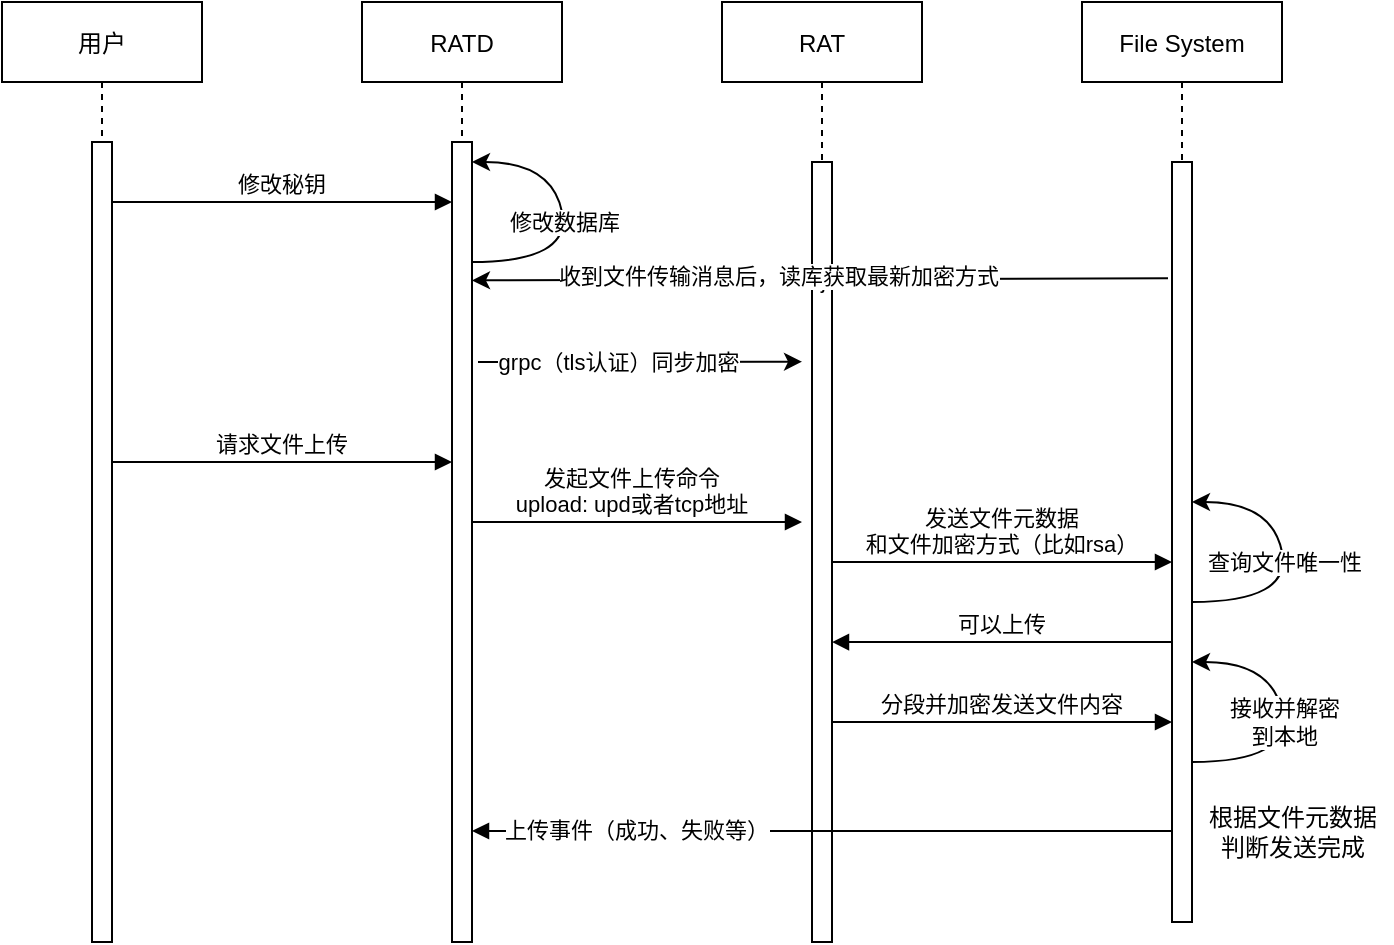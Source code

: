 <mxfile version="14.8.5" type="github">
  <diagram id="kgpKYQtTHZ0yAKxKKP6v" name="Page-1">
    <mxGraphModel dx="946" dy="619" grid="1" gridSize="10" guides="1" tooltips="1" connect="1" arrows="1" fold="1" page="1" pageScale="1" pageWidth="850" pageHeight="1100" math="0" shadow="0">
      <root>
        <mxCell id="0" />
        <mxCell id="1" parent="0" />
        <mxCell id="ZtbHd8O48yMQmEpK10x9-35" value="RATD" style="shape=umlLifeline;perimeter=lifelinePerimeter;container=1;collapsible=0;recursiveResize=0;rounded=0;shadow=0;strokeWidth=1;" parent="1" vertex="1">
          <mxGeometry x="280" y="20" width="100" height="470" as="geometry" />
        </mxCell>
        <mxCell id="ZtbHd8O48yMQmEpK10x9-36" value="" style="points=[];perimeter=orthogonalPerimeter;rounded=0;shadow=0;strokeWidth=1;" parent="ZtbHd8O48yMQmEpK10x9-35" vertex="1">
          <mxGeometry x="45" y="70" width="10" height="400" as="geometry" />
        </mxCell>
        <mxCell id="ZtbHd8O48yMQmEpK10x9-40" value="File System" style="shape=umlLifeline;perimeter=lifelinePerimeter;container=1;collapsible=0;recursiveResize=0;rounded=0;shadow=0;strokeWidth=1;" parent="1" vertex="1">
          <mxGeometry x="640" y="20" width="100" height="460" as="geometry" />
        </mxCell>
        <mxCell id="ZtbHd8O48yMQmEpK10x9-41" value="" style="points=[];perimeter=orthogonalPerimeter;rounded=0;shadow=0;strokeWidth=1;" parent="ZtbHd8O48yMQmEpK10x9-40" vertex="1">
          <mxGeometry x="45" y="80" width="10" height="380" as="geometry" />
        </mxCell>
        <mxCell id="ZtbHd8O48yMQmEpK10x9-43" value="用户" style="shape=umlLifeline;perimeter=lifelinePerimeter;container=1;collapsible=0;recursiveResize=0;rounded=0;shadow=0;strokeWidth=1;" parent="1" vertex="1">
          <mxGeometry x="100" y="20" width="100" height="470" as="geometry" />
        </mxCell>
        <mxCell id="ZtbHd8O48yMQmEpK10x9-44" value="" style="points=[];perimeter=orthogonalPerimeter;rounded=0;shadow=0;strokeWidth=1;" parent="ZtbHd8O48yMQmEpK10x9-43" vertex="1">
          <mxGeometry x="45" y="70" width="10" height="400" as="geometry" />
        </mxCell>
        <mxCell id="ZtbHd8O48yMQmEpK10x9-45" value="修改秘钥" style="verticalAlign=bottom;endArrow=block;entryX=0;entryY=0;shadow=0;strokeWidth=1;" parent="1" edge="1">
          <mxGeometry relative="1" as="geometry">
            <mxPoint x="155" y="120.0" as="sourcePoint" />
            <mxPoint x="325" y="120.0" as="targetPoint" />
          </mxGeometry>
        </mxCell>
        <mxCell id="ZtbHd8O48yMQmEpK10x9-49" value="修改数据库" style="curved=1;endArrow=classic;html=1;" parent="1" edge="1">
          <mxGeometry width="50" height="50" relative="1" as="geometry">
            <mxPoint x="335" y="150" as="sourcePoint" />
            <mxPoint x="335" y="100" as="targetPoint" />
            <Array as="points">
              <mxPoint x="385" y="150" />
              <mxPoint x="375" y="100" />
              <mxPoint x="335" y="100" />
            </Array>
          </mxGeometry>
        </mxCell>
        <mxCell id="-QkcBiI8JvV_LFgTfrD9-2" value="RAT" style="shape=umlLifeline;perimeter=lifelinePerimeter;container=1;collapsible=0;recursiveResize=0;rounded=0;shadow=0;strokeWidth=1;" vertex="1" parent="1">
          <mxGeometry x="460" y="20" width="100" height="470" as="geometry" />
        </mxCell>
        <mxCell id="-QkcBiI8JvV_LFgTfrD9-3" value="" style="points=[];perimeter=orthogonalPerimeter;rounded=0;shadow=0;strokeWidth=1;" vertex="1" parent="-QkcBiI8JvV_LFgTfrD9-2">
          <mxGeometry x="45" y="80" width="10" height="390" as="geometry" />
        </mxCell>
        <mxCell id="-QkcBiI8JvV_LFgTfrD9-4" value="" style="endArrow=classic;html=1;entryX=-0.5;entryY=0.256;entryDx=0;entryDy=0;entryPerimeter=0;exitX=1.3;exitY=0.275;exitDx=0;exitDy=0;exitPerimeter=0;" edge="1" parent="1" source="ZtbHd8O48yMQmEpK10x9-36" target="-QkcBiI8JvV_LFgTfrD9-3">
          <mxGeometry width="50" height="50" relative="1" as="geometry">
            <mxPoint x="345" y="200" as="sourcePoint" />
            <mxPoint x="505" y="170" as="targetPoint" />
            <Array as="points">
              <mxPoint x="405" y="200" />
            </Array>
          </mxGeometry>
        </mxCell>
        <mxCell id="-QkcBiI8JvV_LFgTfrD9-5" value="grpc（tls认证）同步加密" style="edgeLabel;html=1;align=center;verticalAlign=middle;resizable=0;points=[];" vertex="1" connectable="0" parent="-QkcBiI8JvV_LFgTfrD9-4">
          <mxGeometry x="-0.133" relative="1" as="geometry">
            <mxPoint as="offset" />
          </mxGeometry>
        </mxCell>
        <mxCell id="-QkcBiI8JvV_LFgTfrD9-6" value="lj" style="endArrow=classic;html=1;exitX=-0.2;exitY=0.153;exitDx=0;exitDy=0;exitPerimeter=0;entryX=1;entryY=0.173;entryDx=0;entryDy=0;entryPerimeter=0;" edge="1" parent="1" source="ZtbHd8O48yMQmEpK10x9-41" target="ZtbHd8O48yMQmEpK10x9-36">
          <mxGeometry width="50" height="50" relative="1" as="geometry">
            <mxPoint x="590" y="180" as="sourcePoint" />
            <mxPoint x="345" y="158" as="targetPoint" />
          </mxGeometry>
        </mxCell>
        <mxCell id="-QkcBiI8JvV_LFgTfrD9-8" value="收到文件传输消息后，读库获取最新加密方式" style="edgeLabel;html=1;align=center;verticalAlign=middle;resizable=0;points=[];" vertex="1" connectable="0" parent="-QkcBiI8JvV_LFgTfrD9-6">
          <mxGeometry x="0.122" y="-2" relative="1" as="geometry">
            <mxPoint as="offset" />
          </mxGeometry>
        </mxCell>
        <mxCell id="-QkcBiI8JvV_LFgTfrD9-9" value="请求文件上传" style="verticalAlign=bottom;endArrow=block;entryX=0;entryY=0;shadow=0;strokeWidth=1;" edge="1" parent="1">
          <mxGeometry relative="1" as="geometry">
            <mxPoint x="155" y="250.0" as="sourcePoint" />
            <mxPoint x="325" y="250.0" as="targetPoint" />
          </mxGeometry>
        </mxCell>
        <mxCell id="-QkcBiI8JvV_LFgTfrD9-11" value="发起文件上传命令&#xa;upload: upd或者tcp地址" style="verticalAlign=bottom;endArrow=block;shadow=0;strokeWidth=1;" edge="1" parent="1">
          <mxGeometry x="-0.03" relative="1" as="geometry">
            <mxPoint x="335" y="280" as="sourcePoint" />
            <mxPoint x="500" y="280" as="targetPoint" />
            <Array as="points">
              <mxPoint x="405" y="280" />
            </Array>
            <mxPoint as="offset" />
          </mxGeometry>
        </mxCell>
        <mxCell id="-QkcBiI8JvV_LFgTfrD9-13" value="发送文件元数据&#xa;和文件加密方式（比如rsa）" style="verticalAlign=bottom;endArrow=block;entryX=0;entryY=0;shadow=0;strokeWidth=1;" edge="1" parent="1">
          <mxGeometry relative="1" as="geometry">
            <mxPoint x="515" y="300.0" as="sourcePoint" />
            <mxPoint x="685" y="300.0" as="targetPoint" />
          </mxGeometry>
        </mxCell>
        <mxCell id="-QkcBiI8JvV_LFgTfrD9-14" value="查询文件唯一性" style="curved=1;endArrow=classic;html=1;" edge="1" parent="1">
          <mxGeometry width="50" height="50" relative="1" as="geometry">
            <mxPoint x="695" y="320" as="sourcePoint" />
            <mxPoint x="695" y="270" as="targetPoint" />
            <Array as="points">
              <mxPoint x="745" y="320" />
              <mxPoint x="735" y="270" />
              <mxPoint x="695" y="270" />
            </Array>
          </mxGeometry>
        </mxCell>
        <mxCell id="-QkcBiI8JvV_LFgTfrD9-15" value="可以上传" style="verticalAlign=bottom;endArrow=block;entryX=1;entryY=0.474;shadow=0;strokeWidth=1;entryDx=0;entryDy=0;entryPerimeter=0;" edge="1" parent="1">
          <mxGeometry relative="1" as="geometry">
            <mxPoint x="685" y="340" as="sourcePoint" />
            <mxPoint x="515" y="340.06" as="targetPoint" />
            <Array as="points">
              <mxPoint x="605" y="340" />
            </Array>
          </mxGeometry>
        </mxCell>
        <mxCell id="-QkcBiI8JvV_LFgTfrD9-16" value="分段并加密发送文件内容" style="verticalAlign=bottom;endArrow=block;entryX=0;entryY=0;shadow=0;strokeWidth=1;" edge="1" parent="1">
          <mxGeometry relative="1" as="geometry">
            <mxPoint x="515" y="380.0" as="sourcePoint" />
            <mxPoint x="685" y="380.0" as="targetPoint" />
          </mxGeometry>
        </mxCell>
        <mxCell id="-QkcBiI8JvV_LFgTfrD9-17" value="接收并解密&lt;br&gt;到本地" style="curved=1;endArrow=classic;html=1;" edge="1" parent="1">
          <mxGeometry width="50" height="50" relative="1" as="geometry">
            <mxPoint x="695" y="400" as="sourcePoint" />
            <mxPoint x="695" y="350" as="targetPoint" />
            <Array as="points">
              <mxPoint x="745" y="400" />
              <mxPoint x="735" y="350" />
              <mxPoint x="695" y="350" />
            </Array>
          </mxGeometry>
        </mxCell>
        <mxCell id="-QkcBiI8JvV_LFgTfrD9-18" value="根据文件元数据&lt;br&gt;判断发送完成" style="text;html=1;align=center;verticalAlign=middle;resizable=0;points=[];autosize=1;strokeColor=none;" vertex="1" parent="1">
          <mxGeometry x="695" y="420" width="100" height="30" as="geometry" />
        </mxCell>
        <mxCell id="-QkcBiI8JvV_LFgTfrD9-19" value="" style="verticalAlign=bottom;endArrow=block;shadow=0;strokeWidth=1;" edge="1" parent="1">
          <mxGeometry relative="1" as="geometry">
            <mxPoint x="685" y="434.5" as="sourcePoint" />
            <mxPoint x="335" y="434.5" as="targetPoint" />
            <Array as="points">
              <mxPoint x="605" y="434.5" />
            </Array>
          </mxGeometry>
        </mxCell>
        <mxCell id="-QkcBiI8JvV_LFgTfrD9-20" value="上传事件（成功、失败等）" style="edgeLabel;html=1;align=center;verticalAlign=middle;resizable=0;points=[];" vertex="1" connectable="0" parent="-QkcBiI8JvV_LFgTfrD9-19">
          <mxGeometry x="0.531" y="-1" relative="1" as="geometry">
            <mxPoint as="offset" />
          </mxGeometry>
        </mxCell>
      </root>
    </mxGraphModel>
  </diagram>
</mxfile>
